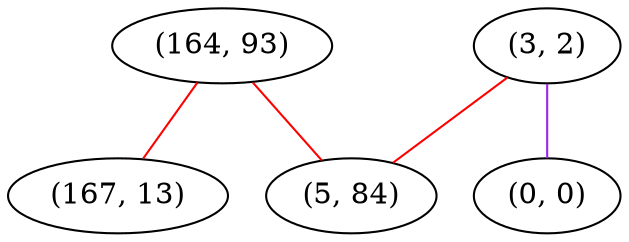 graph "" {
"(164, 93)";
"(3, 2)";
"(167, 13)";
"(5, 84)";
"(0, 0)";
"(164, 93)" -- "(5, 84)"  [color=red, key=0, weight=1];
"(164, 93)" -- "(167, 13)"  [color=red, key=0, weight=1];
"(3, 2)" -- "(5, 84)"  [color=red, key=0, weight=1];
"(3, 2)" -- "(0, 0)"  [color=purple, key=0, weight=4];
}
